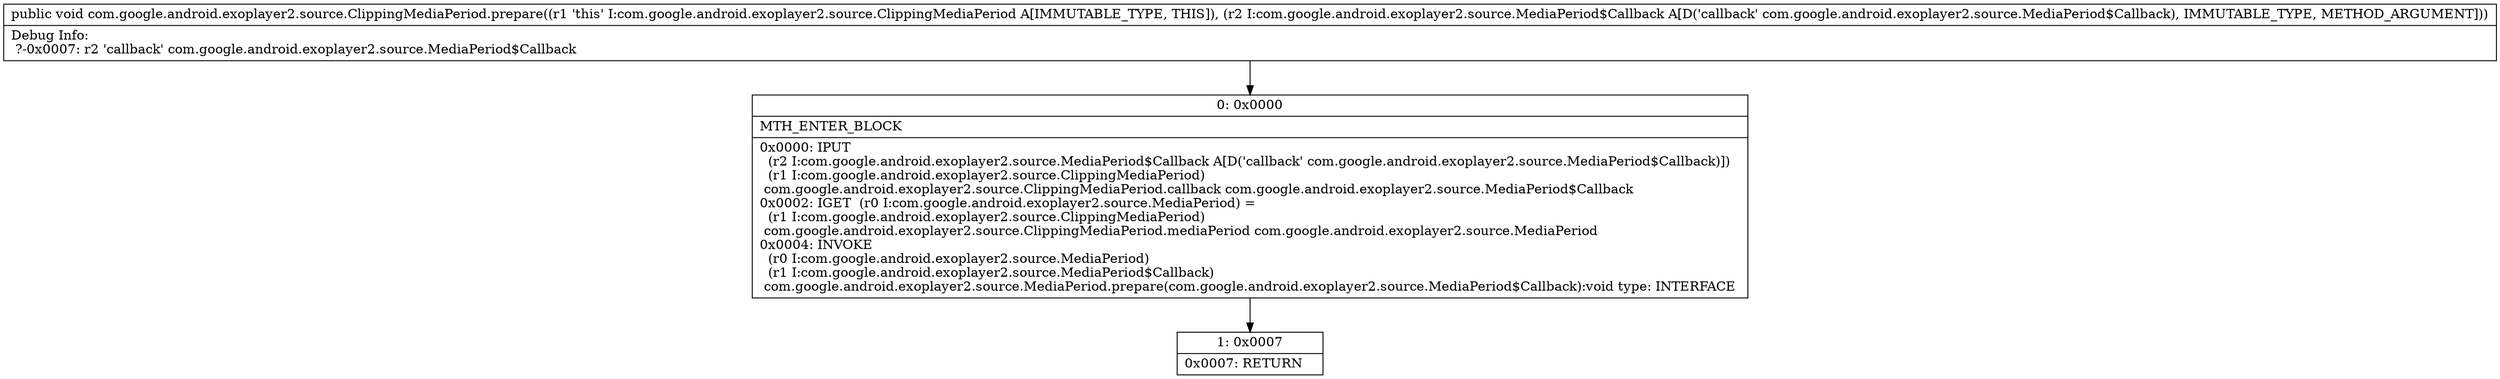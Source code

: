 digraph "CFG forcom.google.android.exoplayer2.source.ClippingMediaPeriod.prepare(Lcom\/google\/android\/exoplayer2\/source\/MediaPeriod$Callback;)V" {
Node_0 [shape=record,label="{0\:\ 0x0000|MTH_ENTER_BLOCK\l|0x0000: IPUT  \l  (r2 I:com.google.android.exoplayer2.source.MediaPeriod$Callback A[D('callback' com.google.android.exoplayer2.source.MediaPeriod$Callback)])\l  (r1 I:com.google.android.exoplayer2.source.ClippingMediaPeriod)\l com.google.android.exoplayer2.source.ClippingMediaPeriod.callback com.google.android.exoplayer2.source.MediaPeriod$Callback \l0x0002: IGET  (r0 I:com.google.android.exoplayer2.source.MediaPeriod) = \l  (r1 I:com.google.android.exoplayer2.source.ClippingMediaPeriod)\l com.google.android.exoplayer2.source.ClippingMediaPeriod.mediaPeriod com.google.android.exoplayer2.source.MediaPeriod \l0x0004: INVOKE  \l  (r0 I:com.google.android.exoplayer2.source.MediaPeriod)\l  (r1 I:com.google.android.exoplayer2.source.MediaPeriod$Callback)\l com.google.android.exoplayer2.source.MediaPeriod.prepare(com.google.android.exoplayer2.source.MediaPeriod$Callback):void type: INTERFACE \l}"];
Node_1 [shape=record,label="{1\:\ 0x0007|0x0007: RETURN   \l}"];
MethodNode[shape=record,label="{public void com.google.android.exoplayer2.source.ClippingMediaPeriod.prepare((r1 'this' I:com.google.android.exoplayer2.source.ClippingMediaPeriod A[IMMUTABLE_TYPE, THIS]), (r2 I:com.google.android.exoplayer2.source.MediaPeriod$Callback A[D('callback' com.google.android.exoplayer2.source.MediaPeriod$Callback), IMMUTABLE_TYPE, METHOD_ARGUMENT]))  | Debug Info:\l  ?\-0x0007: r2 'callback' com.google.android.exoplayer2.source.MediaPeriod$Callback\l}"];
MethodNode -> Node_0;
Node_0 -> Node_1;
}

